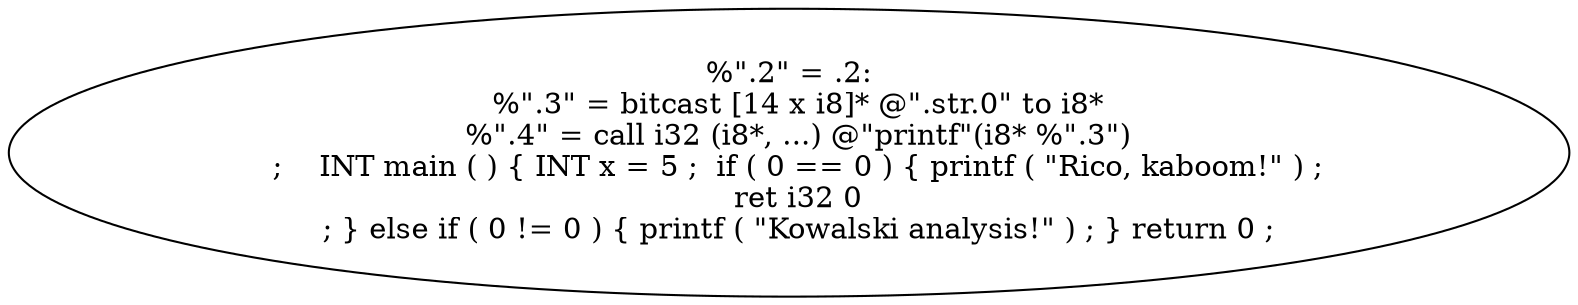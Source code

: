 digraph AST {
  "139136232035072" [label="%\".2\" = .2:
  %\".3\" = bitcast [14 x i8]* @\".str.0\" to i8*
  %\".4\" = call i32 (i8*, ...) @\"printf\"(i8* %\".3\")
  ;    INT main ( ) { INT x = 5 ;  if ( 0 == 0 ) { printf ( \"Rico, kaboom!\" ) ;
  ret i32 0
  ; } else if ( 0 != 0 ) { printf ( \"Kowalski analysis!\" ) ; } return 0 ;"];
}
